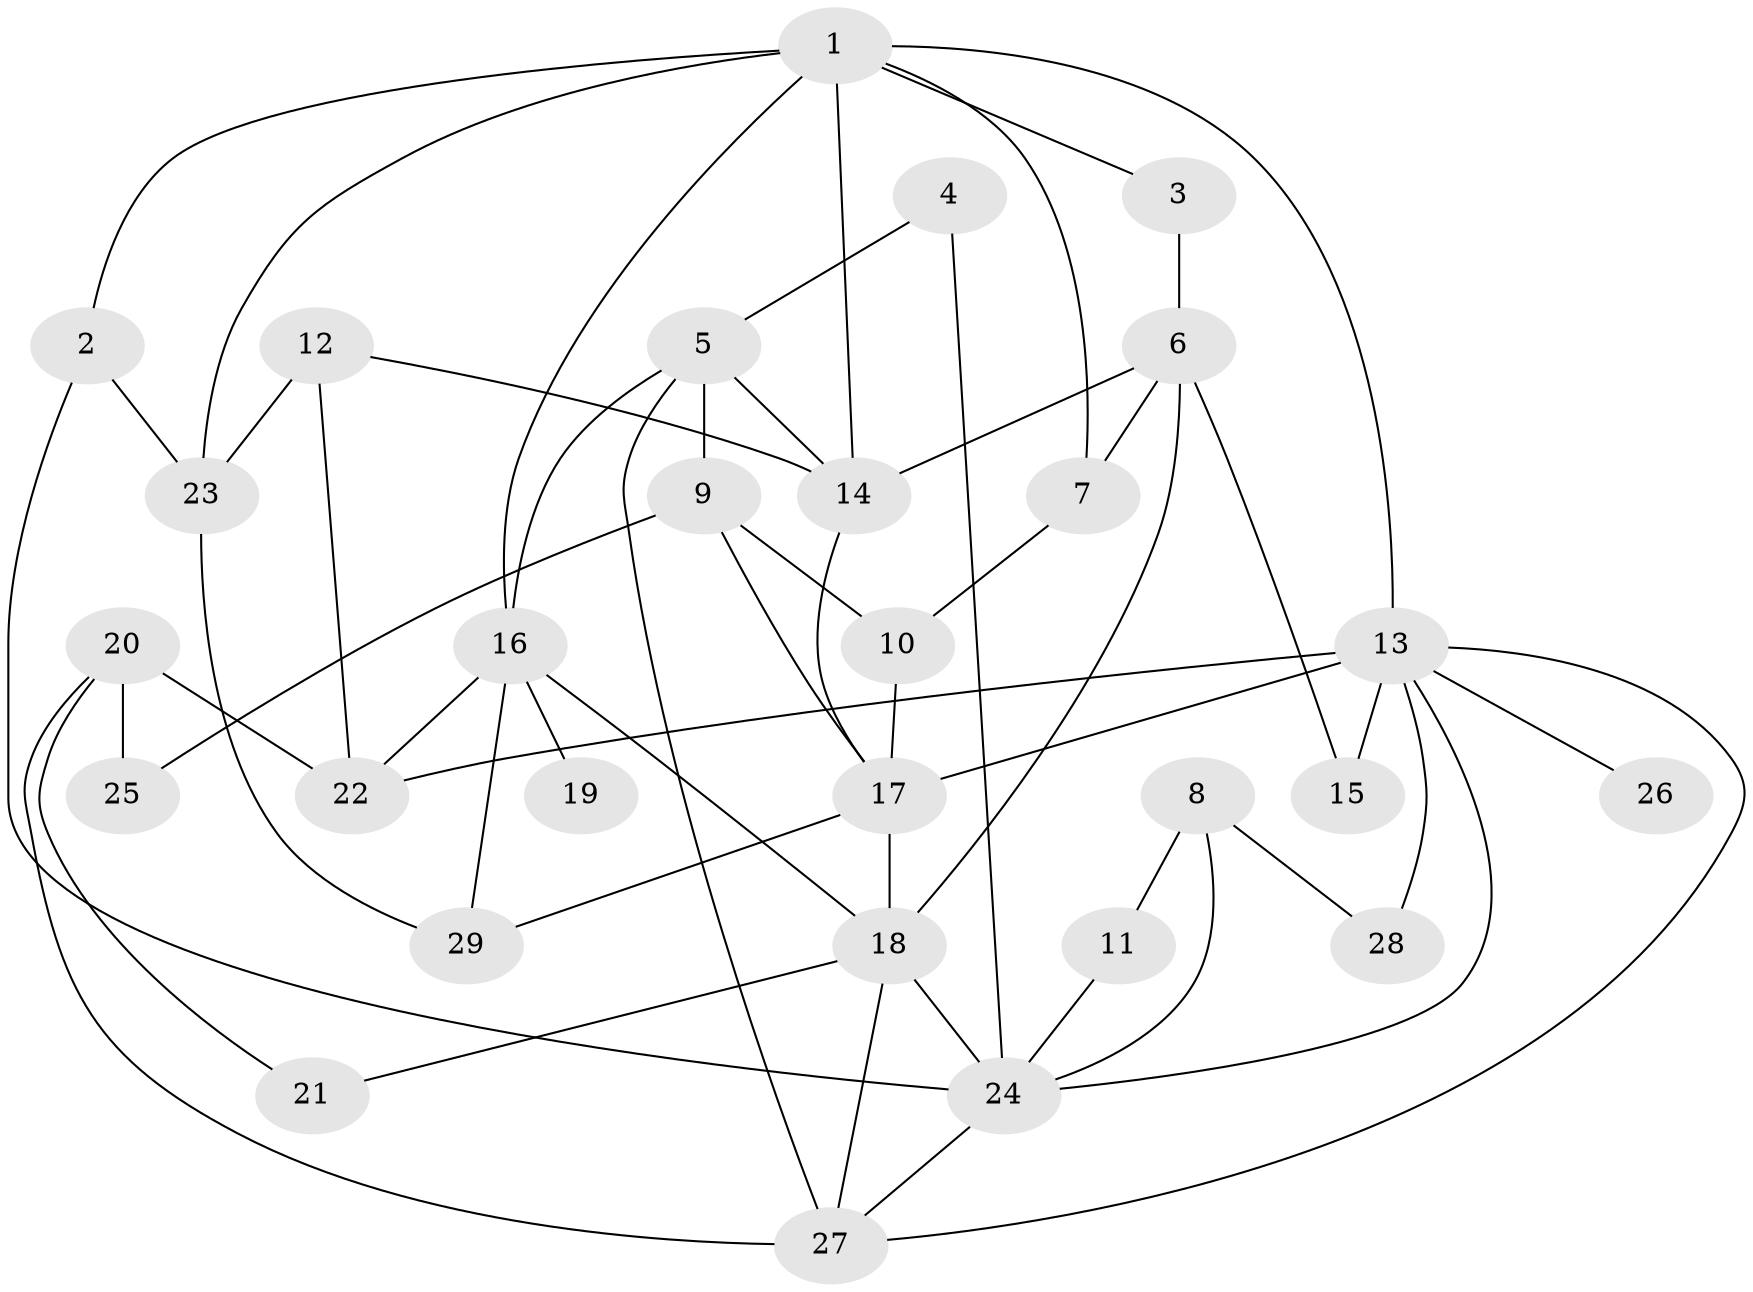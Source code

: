 // original degree distribution, {4: 0.19298245614035087, 5: 0.12280701754385964, 3: 0.21052631578947367, 2: 0.2631578947368421, 7: 0.017543859649122806, 8: 0.017543859649122806, 1: 0.17543859649122806}
// Generated by graph-tools (version 1.1) at 2025/49/03/09/25 03:49:21]
// undirected, 29 vertices, 55 edges
graph export_dot {
graph [start="1"]
  node [color=gray90,style=filled];
  1;
  2;
  3;
  4;
  5;
  6;
  7;
  8;
  9;
  10;
  11;
  12;
  13;
  14;
  15;
  16;
  17;
  18;
  19;
  20;
  21;
  22;
  23;
  24;
  25;
  26;
  27;
  28;
  29;
  1 -- 2 [weight=1.0];
  1 -- 3 [weight=1.0];
  1 -- 7 [weight=1.0];
  1 -- 13 [weight=1.0];
  1 -- 14 [weight=1.0];
  1 -- 16 [weight=1.0];
  1 -- 23 [weight=1.0];
  2 -- 23 [weight=1.0];
  2 -- 24 [weight=1.0];
  3 -- 6 [weight=1.0];
  4 -- 5 [weight=1.0];
  4 -- 24 [weight=1.0];
  5 -- 9 [weight=1.0];
  5 -- 14 [weight=1.0];
  5 -- 16 [weight=1.0];
  5 -- 27 [weight=1.0];
  6 -- 7 [weight=1.0];
  6 -- 14 [weight=1.0];
  6 -- 15 [weight=1.0];
  6 -- 18 [weight=1.0];
  7 -- 10 [weight=1.0];
  8 -- 11 [weight=1.0];
  8 -- 24 [weight=1.0];
  8 -- 28 [weight=1.0];
  9 -- 10 [weight=1.0];
  9 -- 17 [weight=1.0];
  9 -- 25 [weight=1.0];
  10 -- 17 [weight=1.0];
  11 -- 24 [weight=1.0];
  12 -- 14 [weight=1.0];
  12 -- 22 [weight=1.0];
  12 -- 23 [weight=1.0];
  13 -- 15 [weight=1.0];
  13 -- 17 [weight=2.0];
  13 -- 22 [weight=1.0];
  13 -- 24 [weight=1.0];
  13 -- 26 [weight=1.0];
  13 -- 27 [weight=1.0];
  13 -- 28 [weight=1.0];
  14 -- 17 [weight=1.0];
  16 -- 18 [weight=1.0];
  16 -- 19 [weight=1.0];
  16 -- 22 [weight=1.0];
  16 -- 29 [weight=1.0];
  17 -- 18 [weight=1.0];
  17 -- 29 [weight=1.0];
  18 -- 21 [weight=1.0];
  18 -- 24 [weight=1.0];
  18 -- 27 [weight=1.0];
  20 -- 21 [weight=1.0];
  20 -- 22 [weight=1.0];
  20 -- 25 [weight=1.0];
  20 -- 27 [weight=2.0];
  23 -- 29 [weight=1.0];
  24 -- 27 [weight=1.0];
}
